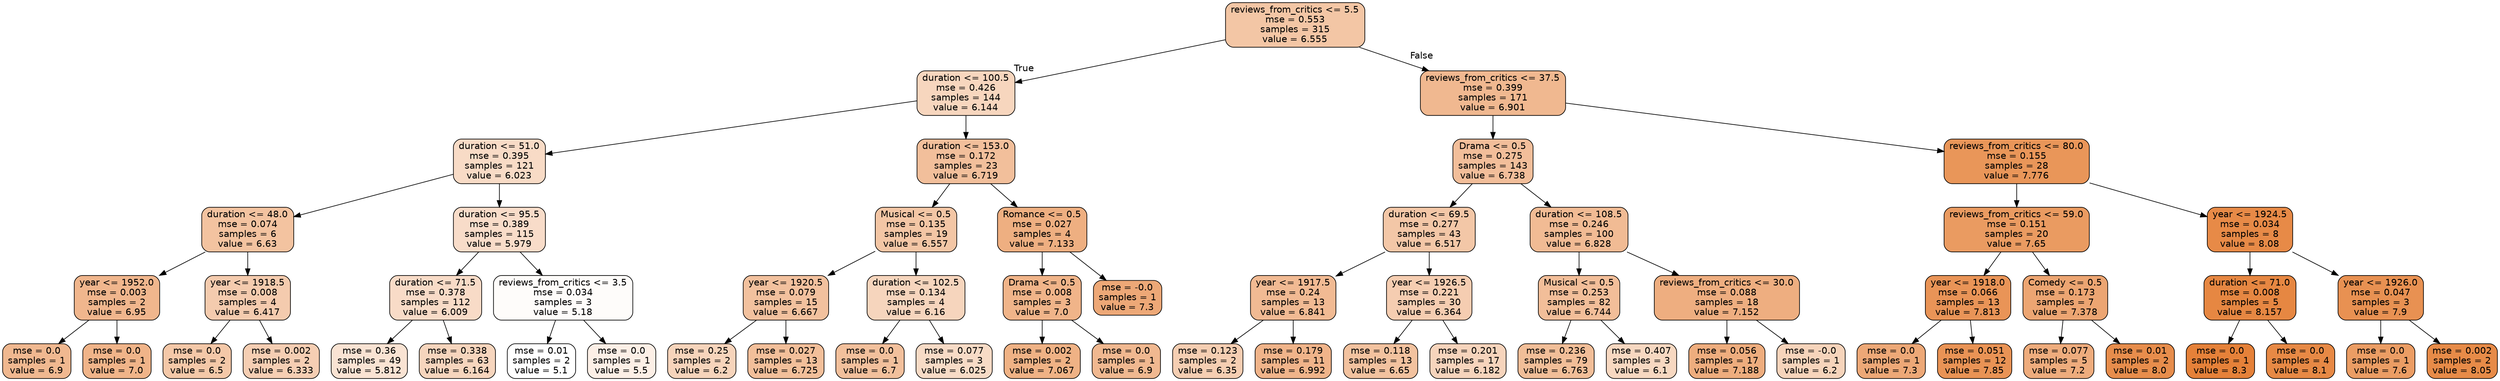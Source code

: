 digraph Tree {
node [shape=box, style="filled, rounded", color="black", fontname=helvetica] ;
edge [fontname=helvetica] ;
0 [label="reviews_from_critics <= 5.5\nmse = 0.553\nsamples = 315\nvalue = 6.555", fillcolor="#f3c6a5"] ;
1 [label="duration <= 100.5\nmse = 0.426\nsamples = 144\nvalue = 6.144", fillcolor="#f7d6be"] ;
0 -> 1 [labeldistance=2.5, labelangle=45, headlabel="True"] ;
2 [label="duration <= 51.0\nmse = 0.395\nsamples = 121\nvalue = 6.023", fillcolor="#f8dbc6"] ;
1 -> 2 ;
3 [label="duration <= 48.0\nmse = 0.074\nsamples = 6\nvalue = 6.63", fillcolor="#f3c3a0"] ;
2 -> 3 ;
4 [label="year <= 1952.0\nmse = 0.003\nsamples = 2\nvalue = 6.95", fillcolor="#f0b68d"] ;
3 -> 4 ;
5 [label="mse = 0.0\nsamples = 1\nvalue = 6.9", fillcolor="#f0b890"] ;
4 -> 5 ;
6 [label="mse = 0.0\nsamples = 1\nvalue = 7.0", fillcolor="#f0b489"] ;
4 -> 6 ;
7 [label="year <= 1918.5\nmse = 0.008\nsamples = 4\nvalue = 6.417", fillcolor="#f4cbae"] ;
3 -> 7 ;
8 [label="mse = 0.0\nsamples = 2\nvalue = 6.5", fillcolor="#f4c8a8"] ;
7 -> 8 ;
9 [label="mse = 0.002\nsamples = 2\nvalue = 6.333", fillcolor="#f5ceb3"] ;
7 -> 9 ;
10 [label="duration <= 95.5\nmse = 0.389\nsamples = 115\nvalue = 5.979", fillcolor="#f8dcc9"] ;
2 -> 10 ;
11 [label="duration <= 71.5\nmse = 0.378\nsamples = 112\nvalue = 6.009", fillcolor="#f8dbc7"] ;
10 -> 11 ;
12 [label="mse = 0.36\nsamples = 49\nvalue = 5.812", fillcolor="#f9e3d3"] ;
11 -> 12 ;
13 [label="mse = 0.338\nsamples = 63\nvalue = 6.164", fillcolor="#f6d5bd"] ;
11 -> 13 ;
14 [label="reviews_from_critics <= 3.5\nmse = 0.034\nsamples = 3\nvalue = 5.18", fillcolor="#fefcfa"] ;
10 -> 14 ;
15 [label="mse = 0.01\nsamples = 2\nvalue = 5.1", fillcolor="#ffffff"] ;
14 -> 15 ;
16 [label="mse = 0.0\nsamples = 1\nvalue = 5.5", fillcolor="#fcefe6"] ;
14 -> 16 ;
17 [label="duration <= 153.0\nmse = 0.172\nsamples = 23\nvalue = 6.719", fillcolor="#f2bf9b"] ;
1 -> 17 ;
18 [label="Musical <= 0.5\nmse = 0.135\nsamples = 19\nvalue = 6.557", fillcolor="#f3c6a5"] ;
17 -> 18 ;
19 [label="year <= 1920.5\nmse = 0.079\nsamples = 15\nvalue = 6.667", fillcolor="#f2c19e"] ;
18 -> 19 ;
20 [label="mse = 0.25\nsamples = 2\nvalue = 6.2", fillcolor="#f6d4bb"] ;
19 -> 20 ;
21 [label="mse = 0.027\nsamples = 13\nvalue = 6.725", fillcolor="#f2bf9a"] ;
19 -> 21 ;
22 [label="duration <= 102.5\nmse = 0.134\nsamples = 4\nvalue = 6.16", fillcolor="#f6d5bd"] ;
18 -> 22 ;
23 [label="mse = 0.0\nsamples = 1\nvalue = 6.7", fillcolor="#f2c09c"] ;
22 -> 23 ;
24 [label="mse = 0.077\nsamples = 3\nvalue = 6.025", fillcolor="#f7dbc6"] ;
22 -> 24 ;
25 [label="Romance <= 0.5\nmse = 0.027\nsamples = 4\nvalue = 7.133", fillcolor="#eeaf81"] ;
17 -> 25 ;
26 [label="Drama <= 0.5\nmse = 0.008\nsamples = 3\nvalue = 7.0", fillcolor="#f0b489"] ;
25 -> 26 ;
27 [label="mse = 0.002\nsamples = 2\nvalue = 7.067", fillcolor="#efb285"] ;
26 -> 27 ;
28 [label="mse = 0.0\nsamples = 1\nvalue = 6.9", fillcolor="#f0b890"] ;
26 -> 28 ;
29 [label="mse = -0.0\nsamples = 1\nvalue = 7.3", fillcolor="#eda877"] ;
25 -> 29 ;
30 [label="reviews_from_critics <= 37.5\nmse = 0.399\nsamples = 171\nvalue = 6.901", fillcolor="#f0b890"] ;
0 -> 30 [labeldistance=2.5, labelangle=-45, headlabel="False"] ;
31 [label="Drama <= 0.5\nmse = 0.275\nsamples = 143\nvalue = 6.738", fillcolor="#f2be9a"] ;
30 -> 31 ;
32 [label="duration <= 69.5\nmse = 0.277\nsamples = 43\nvalue = 6.517", fillcolor="#f3c7a7"] ;
31 -> 32 ;
33 [label="year <= 1917.5\nmse = 0.24\nsamples = 13\nvalue = 6.841", fillcolor="#f1ba93"] ;
32 -> 33 ;
34 [label="mse = 0.123\nsamples = 2\nvalue = 6.35", fillcolor="#f5ceb2"] ;
33 -> 34 ;
35 [label="mse = 0.179\nsamples = 11\nvalue = 6.992", fillcolor="#f0b48a"] ;
33 -> 35 ;
36 [label="year <= 1926.5\nmse = 0.221\nsamples = 30\nvalue = 6.364", fillcolor="#f5cdb1"] ;
32 -> 36 ;
37 [label="mse = 0.118\nsamples = 13\nvalue = 6.65", fillcolor="#f2c29f"] ;
36 -> 37 ;
38 [label="mse = 0.201\nsamples = 17\nvalue = 6.182", fillcolor="#f6d4bc"] ;
36 -> 38 ;
39 [label="duration <= 108.5\nmse = 0.246\nsamples = 100\nvalue = 6.828", fillcolor="#f1bb94"] ;
31 -> 39 ;
40 [label="Musical <= 0.5\nmse = 0.253\nsamples = 82\nvalue = 6.744", fillcolor="#f2be99"] ;
39 -> 40 ;
41 [label="mse = 0.236\nsamples = 79\nvalue = 6.763", fillcolor="#f1be98"] ;
40 -> 41 ;
42 [label="mse = 0.407\nsamples = 3\nvalue = 6.1", fillcolor="#f7d8c1"] ;
40 -> 42 ;
43 [label="reviews_from_critics <= 30.0\nmse = 0.088\nsamples = 18\nvalue = 7.152", fillcolor="#eeae80"] ;
39 -> 43 ;
44 [label="mse = 0.056\nsamples = 17\nvalue = 7.188", fillcolor="#eead7e"] ;
43 -> 44 ;
45 [label="mse = -0.0\nsamples = 1\nvalue = 6.2", fillcolor="#f6d4bb"] ;
43 -> 45 ;
46 [label="reviews_from_critics <= 80.0\nmse = 0.155\nsamples = 28\nvalue = 7.776", fillcolor="#e99659"] ;
30 -> 46 ;
47 [label="reviews_from_critics <= 59.0\nmse = 0.151\nsamples = 20\nvalue = 7.65", fillcolor="#ea9b61"] ;
46 -> 47 ;
48 [label="year <= 1918.0\nmse = 0.066\nsamples = 13\nvalue = 7.813", fillcolor="#e99457"] ;
47 -> 48 ;
49 [label="mse = 0.0\nsamples = 1\nvalue = 7.3", fillcolor="#eda877"] ;
48 -> 49 ;
50 [label="mse = 0.051\nsamples = 12\nvalue = 7.85", fillcolor="#e99355"] ;
48 -> 50 ;
51 [label="Comedy <= 0.5\nmse = 0.173\nsamples = 7\nvalue = 7.378", fillcolor="#eca572"] ;
47 -> 51 ;
52 [label="mse = 0.077\nsamples = 5\nvalue = 7.2", fillcolor="#eeac7d"] ;
51 -> 52 ;
53 [label="mse = 0.01\nsamples = 2\nvalue = 8.0", fillcolor="#e78d4c"] ;
51 -> 53 ;
54 [label="year <= 1924.5\nmse = 0.034\nsamples = 8\nvalue = 8.08", fillcolor="#e78a47"] ;
46 -> 54 ;
55 [label="duration <= 71.0\nmse = 0.008\nsamples = 5\nvalue = 8.157", fillcolor="#e68742"] ;
54 -> 55 ;
56 [label="mse = 0.0\nsamples = 1\nvalue = 8.3", fillcolor="#e58139"] ;
55 -> 56 ;
57 [label="mse = 0.0\nsamples = 4\nvalue = 8.1", fillcolor="#e78945"] ;
55 -> 57 ;
58 [label="year <= 1926.0\nmse = 0.047\nsamples = 3\nvalue = 7.9", fillcolor="#e89152"] ;
54 -> 58 ;
59 [label="mse = 0.0\nsamples = 1\nvalue = 7.6", fillcolor="#eb9d64"] ;
58 -> 59 ;
60 [label="mse = 0.002\nsamples = 2\nvalue = 8.05", fillcolor="#e78b48"] ;
58 -> 60 ;
}